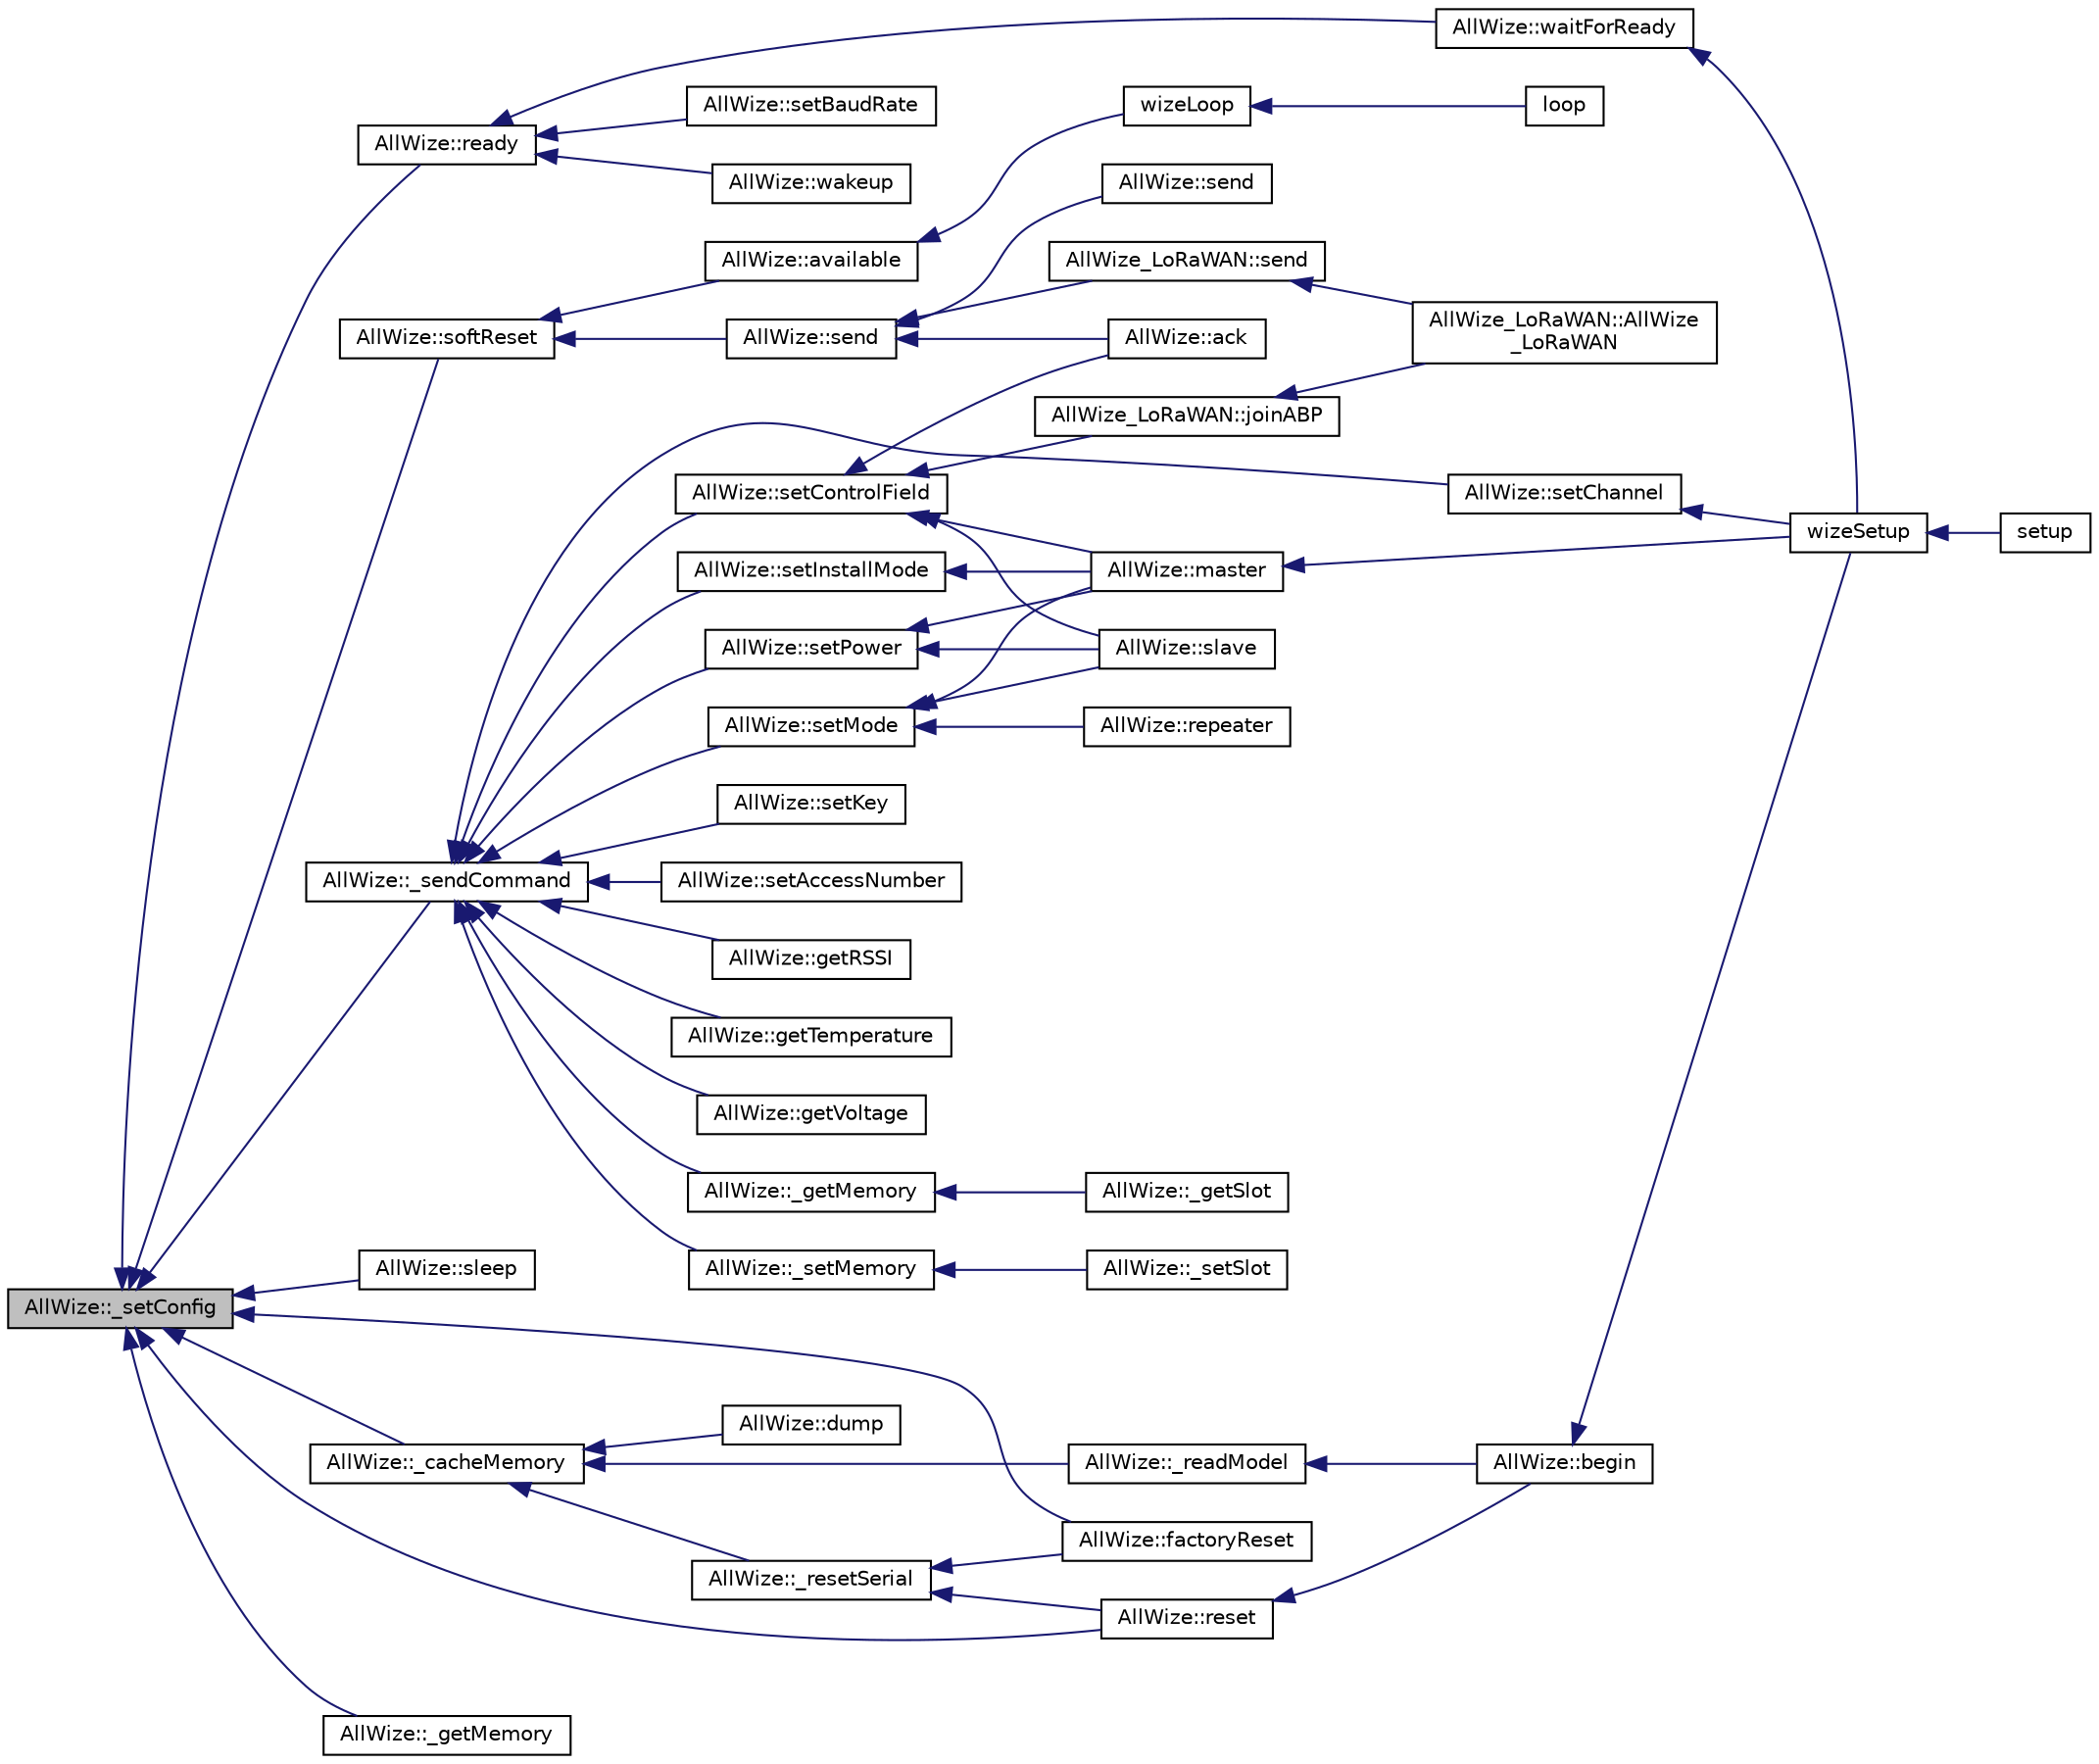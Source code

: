 digraph "AllWize::_setConfig"
{
  edge [fontname="Helvetica",fontsize="10",labelfontname="Helvetica",labelfontsize="10"];
  node [fontname="Helvetica",fontsize="10",shape=record];
  rankdir="LR";
  Node554 [label="AllWize::_setConfig",height=0.2,width=0.4,color="black", fillcolor="grey75", style="filled", fontcolor="black"];
  Node554 -> Node555 [dir="back",color="midnightblue",fontsize="10",style="solid",fontname="Helvetica"];
  Node555 [label="AllWize::reset",height=0.2,width=0.4,color="black", fillcolor="white", style="filled",URL="$classAllWize.html#a8ea0b58caedcde0af56ffc5547cb84a3",tooltip="Resets the radio module. "];
  Node555 -> Node556 [dir="back",color="midnightblue",fontsize="10",style="solid",fontname="Helvetica"];
  Node556 [label="AllWize::begin",height=0.2,width=0.4,color="black", fillcolor="white", style="filled",URL="$classAllWize.html#a221a7145fd37d4c5fccb786a74d9ceaa",tooltip="Inits the module communications. "];
  Node556 -> Node557 [dir="back",color="midnightblue",fontsize="10",style="solid",fontname="Helvetica"];
  Node557 [label="wizeSetup",height=0.2,width=0.4,color="black", fillcolor="white", style="filled",URL="$wize_8h.html#a6bd811aed13d28451110ad176dabf3c4"];
  Node557 -> Node558 [dir="back",color="midnightblue",fontsize="10",style="solid",fontname="Helvetica"];
  Node558 [label="setup",height=0.2,width=0.4,color="black", fillcolor="white", style="filled",URL="$main_8cpp.html#a4fc01d736fe50cf5b977f755b675f11d"];
  Node554 -> Node559 [dir="back",color="midnightblue",fontsize="10",style="solid",fontname="Helvetica"];
  Node559 [label="AllWize::softReset",height=0.2,width=0.4,color="black", fillcolor="white", style="filled",URL="$classAllWize.html#aa22cb94ed64656f3ba3aef64c566e708",tooltip="Cleans the RX/TX line. "];
  Node559 -> Node560 [dir="back",color="midnightblue",fontsize="10",style="solid",fontname="Helvetica"];
  Node560 [label="AllWize::send",height=0.2,width=0.4,color="black", fillcolor="white", style="filled",URL="$classAllWize.html#aa2841d5e0db15785559d4bb474b76f1d",tooltip="Sends a byte array. "];
  Node560 -> Node561 [dir="back",color="midnightblue",fontsize="10",style="solid",fontname="Helvetica"];
  Node561 [label="AllWize::send",height=0.2,width=0.4,color="black", fillcolor="white", style="filled",URL="$classAllWize.html#abaf41b1ea4c1ffe08c65be9612a58639",tooltip="Sends c-string. "];
  Node560 -> Node562 [dir="back",color="midnightblue",fontsize="10",style="solid",fontname="Helvetica"];
  Node562 [label="AllWize::ack",height=0.2,width=0.4,color="black", fillcolor="white", style="filled",URL="$classAllWize.html#a4e471ab83ad5bb3b04d0f6361c636172",tooltip="Sends an ACK. "];
  Node560 -> Node563 [dir="back",color="midnightblue",fontsize="10",style="solid",fontname="Helvetica"];
  Node563 [label="AllWize_LoRaWAN::send",height=0.2,width=0.4,color="black", fillcolor="white", style="filled",URL="$classAllWize__LoRaWAN.html#a99faabcc5e67ed0a2dfde556f9025fcd",tooltip="Function to assemble and send a LoRaWAN package. "];
  Node563 -> Node564 [dir="back",color="midnightblue",fontsize="10",style="solid",fontname="Helvetica"];
  Node564 [label="AllWize_LoRaWAN::AllWize\l_LoRaWAN",height=0.2,width=0.4,color="black", fillcolor="white", style="filled",URL="$classAllWize__LoRaWAN.html#ac5b05857f081334c65f538e1625af1fc"];
  Node559 -> Node565 [dir="back",color="midnightblue",fontsize="10",style="solid",fontname="Helvetica"];
  Node565 [label="AllWize::available",height=0.2,width=0.4,color="black", fillcolor="white", style="filled",URL="$classAllWize.html#ae75c391473baf8107cae11f2134b7316",tooltip="Returns true if a new message has been received and decoded This method has to be called in the main ..."];
  Node565 -> Node566 [dir="back",color="midnightblue",fontsize="10",style="solid",fontname="Helvetica"];
  Node566 [label="wizeLoop",height=0.2,width=0.4,color="black", fillcolor="white", style="filled",URL="$wize_8h.html#af9253c855c25f3da04c29b2dbcda1ebd"];
  Node566 -> Node567 [dir="back",color="midnightblue",fontsize="10",style="solid",fontname="Helvetica"];
  Node567 [label="loop",height=0.2,width=0.4,color="black", fillcolor="white", style="filled",URL="$main_8cpp.html#afe461d27b9c48d5921c00d521181f12f"];
  Node554 -> Node568 [dir="back",color="midnightblue",fontsize="10",style="solid",fontname="Helvetica"];
  Node568 [label="AllWize::factoryReset",height=0.2,width=0.4,color="black", fillcolor="white", style="filled",URL="$classAllWize.html#a33273da3cd44bc21a930c6f572b902ba",tooltip="Resets the module to factory settings. "];
  Node554 -> Node569 [dir="back",color="midnightblue",fontsize="10",style="solid",fontname="Helvetica"];
  Node569 [label="AllWize::sleep",height=0.2,width=0.4,color="black", fillcolor="white", style="filled",URL="$classAllWize.html#a9e38bd627db0ad557551b66e1b9897c4",tooltip="Sets the radio module in sleep mode. "];
  Node554 -> Node570 [dir="back",color="midnightblue",fontsize="10",style="solid",fontname="Helvetica"];
  Node570 [label="AllWize::ready",height=0.2,width=0.4,color="black", fillcolor="white", style="filled",URL="$classAllWize.html#abc11db103b75ef6cf585c18cca13142c",tooltip="Test whether the radio module is ready or not. "];
  Node570 -> Node571 [dir="back",color="midnightblue",fontsize="10",style="solid",fontname="Helvetica"];
  Node571 [label="AllWize::wakeup",height=0.2,width=0.4,color="black", fillcolor="white", style="filled",URL="$classAllWize.html#a20b9250f67d5dc1914359ba8356b53f2",tooltip="Wakes up the radio from sleep mode. "];
  Node570 -> Node572 [dir="back",color="midnightblue",fontsize="10",style="solid",fontname="Helvetica"];
  Node572 [label="AllWize::waitForReady",height=0.2,width=0.4,color="black", fillcolor="white", style="filled",URL="$classAllWize.html#ac9921fd74e29e23c3c7cb237c2e34086",tooltip="Waits for timeout millis for the module to be ready. "];
  Node572 -> Node557 [dir="back",color="midnightblue",fontsize="10",style="solid",fontname="Helvetica"];
  Node570 -> Node573 [dir="back",color="midnightblue",fontsize="10",style="solid",fontname="Helvetica"];
  Node573 [label="AllWize::setBaudRate",height=0.2,width=0.4,color="black", fillcolor="white", style="filled",URL="$classAllWize.html#aed088a11b03ac4ffd99036dec2591dfe",tooltip="Sets the UART baud rate, requires reset to take effect. "];
  Node554 -> Node574 [dir="back",color="midnightblue",fontsize="10",style="solid",fontname="Helvetica"];
  Node574 [label="AllWize::_sendCommand",height=0.2,width=0.4,color="black", fillcolor="white", style="filled",URL="$classAllWize.html#aa396ffb4a719730440575425c981adef",tooltip="Sends a command with the given data. "];
  Node574 -> Node575 [dir="back",color="midnightblue",fontsize="10",style="solid",fontname="Helvetica"];
  Node575 [label="AllWize::setChannel",height=0.2,width=0.4,color="black", fillcolor="white", style="filled",URL="$classAllWize.html#a9923767d522f096380a594d7f4bbd828",tooltip="Sets the communications channel (for MBUS_MODE_R2 only) "];
  Node575 -> Node557 [dir="back",color="midnightblue",fontsize="10",style="solid",fontname="Helvetica"];
  Node574 -> Node576 [dir="back",color="midnightblue",fontsize="10",style="solid",fontname="Helvetica"];
  Node576 [label="AllWize::setPower",height=0.2,width=0.4,color="black", fillcolor="white", style="filled",URL="$classAllWize.html#a0982b5aa67cb6a8ef098b33cc9894004",tooltip="Sets the RF power. "];
  Node576 -> Node577 [dir="back",color="midnightblue",fontsize="10",style="solid",fontname="Helvetica"];
  Node577 [label="AllWize::master",height=0.2,width=0.4,color="black", fillcolor="white", style="filled",URL="$classAllWize.html#a4bc5852f9e7b1b561d58824c9cdc25c9",tooltip="Sets the module in master mode. "];
  Node577 -> Node557 [dir="back",color="midnightblue",fontsize="10",style="solid",fontname="Helvetica"];
  Node576 -> Node578 [dir="back",color="midnightblue",fontsize="10",style="solid",fontname="Helvetica"];
  Node578 [label="AllWize::slave",height=0.2,width=0.4,color="black", fillcolor="white", style="filled",URL="$classAllWize.html#a04923626b08d628f4fa4ecef2f424f88",tooltip="Sets the module in slave mode. "];
  Node574 -> Node579 [dir="back",color="midnightblue",fontsize="10",style="solid",fontname="Helvetica"];
  Node579 [label="AllWize::setMode",height=0.2,width=0.4,color="black", fillcolor="white", style="filled",URL="$classAllWize.html#acfb7c6ac04ef8cefd4bc472bff2f1ee0",tooltip="Sets the module in one of the available MBus modes. "];
  Node579 -> Node577 [dir="back",color="midnightblue",fontsize="10",style="solid",fontname="Helvetica"];
  Node579 -> Node578 [dir="back",color="midnightblue",fontsize="10",style="solid",fontname="Helvetica"];
  Node579 -> Node580 [dir="back",color="midnightblue",fontsize="10",style="solid",fontname="Helvetica"];
  Node580 [label="AllWize::repeater",height=0.2,width=0.4,color="black", fillcolor="white", style="filled",URL="$classAllWize.html#a5c455d5592a76becb86dc80ecc60e318",tooltip="Sets the module in repeater mode. "];
  Node574 -> Node581 [dir="back",color="midnightblue",fontsize="10",style="solid",fontname="Helvetica"];
  Node581 [label="AllWize::setControlField",height=0.2,width=0.4,color="black", fillcolor="white", style="filled",URL="$classAllWize.html#aedb6eec9766105625527f4895dffb8f3",tooltip="Sets the control field value. "];
  Node581 -> Node577 [dir="back",color="midnightblue",fontsize="10",style="solid",fontname="Helvetica"];
  Node581 -> Node578 [dir="back",color="midnightblue",fontsize="10",style="solid",fontname="Helvetica"];
  Node581 -> Node562 [dir="back",color="midnightblue",fontsize="10",style="solid",fontname="Helvetica"];
  Node581 -> Node582 [dir="back",color="midnightblue",fontsize="10",style="solid",fontname="Helvetica"];
  Node582 [label="AllWize_LoRaWAN::joinABP",height=0.2,width=0.4,color="black", fillcolor="white", style="filled",URL="$classAllWize__LoRaWAN.html#a744997b05e64e223306d6a4b737d5d18",tooltip="Stores the application and network keys for ABP activation. "];
  Node582 -> Node564 [dir="back",color="midnightblue",fontsize="10",style="solid",fontname="Helvetica"];
  Node574 -> Node583 [dir="back",color="midnightblue",fontsize="10",style="solid",fontname="Helvetica"];
  Node583 [label="AllWize::setInstallMode",height=0.2,width=0.4,color="black", fillcolor="white", style="filled",URL="$classAllWize.html#ab4907595aa6aa98fd7144fd81ee92c71",tooltip="Sets the module in one of the available operations modes. "];
  Node583 -> Node577 [dir="back",color="midnightblue",fontsize="10",style="solid",fontname="Helvetica"];
  Node574 -> Node584 [dir="back",color="midnightblue",fontsize="10",style="solid",fontname="Helvetica"];
  Node584 [label="AllWize::setKey",height=0.2,width=0.4,color="black", fillcolor="white", style="filled",URL="$classAllWize.html#a451f2afd2c9a41ffa3fb3eaf8fd89023",tooltip="Sets the default encryption key. "];
  Node574 -> Node585 [dir="back",color="midnightblue",fontsize="10",style="solid",fontname="Helvetica"];
  Node585 [label="AllWize::setAccessNumber",height=0.2,width=0.4,color="black", fillcolor="white", style="filled",URL="$classAllWize.html#ae44ffec387467a6d58848e3097b0a3fc",tooltip="Sets new/specific access number. "];
  Node574 -> Node586 [dir="back",color="midnightblue",fontsize="10",style="solid",fontname="Helvetica"];
  Node586 [label="AllWize::getRSSI",height=0.2,width=0.4,color="black", fillcolor="white", style="filled",URL="$classAllWize.html#aa47617afc6afa09cb941992b60afd48b",tooltip="Returns the RSSI of the last valid packet received TODO: values do not seem right and are not the sam..."];
  Node574 -> Node587 [dir="back",color="midnightblue",fontsize="10",style="solid",fontname="Helvetica"];
  Node587 [label="AllWize::getTemperature",height=0.2,width=0.4,color="black", fillcolor="white", style="filled",URL="$classAllWize.html#a6813b95f24544b78287954fed8d2fa60",tooltip="Returns the internal temperature of the module. "];
  Node574 -> Node588 [dir="back",color="midnightblue",fontsize="10",style="solid",fontname="Helvetica"];
  Node588 [label="AllWize::getVoltage",height=0.2,width=0.4,color="black", fillcolor="white", style="filled",URL="$classAllWize.html#ad9bab2839e1df0359edcecdc1287221d",tooltip="Returns the internal voltage of the module. "];
  Node574 -> Node589 [dir="back",color="midnightblue",fontsize="10",style="solid",fontname="Helvetica"];
  Node589 [label="AllWize::_getMemory",height=0.2,width=0.4,color="black", fillcolor="white", style="filled",URL="$classAllWize.html#a34b0c983476c007f65c9da0501a4037d",tooltip="Returns the contents of memory address. "];
  Node589 -> Node590 [dir="back",color="midnightblue",fontsize="10",style="solid",fontname="Helvetica"];
  Node590 [label="AllWize::_getSlot",height=0.2,width=0.4,color="black", fillcolor="white", style="filled",URL="$classAllWize.html#ac0142644d1c9f69b4c66ee2b5bfc5d82",tooltip="Returns the contents of consecutive memory addresses. "];
  Node574 -> Node591 [dir="back",color="midnightblue",fontsize="10",style="solid",fontname="Helvetica"];
  Node591 [label="AllWize::_setMemory",height=0.2,width=0.4,color="black", fillcolor="white", style="filled",URL="$classAllWize.html#a1ea5bba23570f50e5326108f31c00050",tooltip="Sets non-volatile memory contents starting from given address. "];
  Node591 -> Node592 [dir="back",color="midnightblue",fontsize="10",style="solid",fontname="Helvetica"];
  Node592 [label="AllWize::_setSlot",height=0.2,width=0.4,color="black", fillcolor="white", style="filled",URL="$classAllWize.html#a2f7904041e91637ddf0cd56c6f8831ae",tooltip="Sets non-volatile memory contents starting from given address. "];
  Node554 -> Node593 [dir="back",color="midnightblue",fontsize="10",style="solid",fontname="Helvetica"];
  Node593 [label="AllWize::_cacheMemory",height=0.2,width=0.4,color="black", fillcolor="white", style="filled",URL="$classAllWize.html#a66d3d78edddcc8dfde0cfb1b6deec56e",tooltip="Reads and caches the module memory. "];
  Node593 -> Node594 [dir="back",color="midnightblue",fontsize="10",style="solid",fontname="Helvetica"];
  Node594 [label="AllWize::_resetSerial",height=0.2,width=0.4,color="black", fillcolor="white", style="filled",URL="$classAllWize.html#a49c6e7f221248b0f3a20247346da21f8",tooltip="Resets the serial object. "];
  Node594 -> Node555 [dir="back",color="midnightblue",fontsize="10",style="solid",fontname="Helvetica"];
  Node594 -> Node568 [dir="back",color="midnightblue",fontsize="10",style="solid",fontname="Helvetica"];
  Node593 -> Node595 [dir="back",color="midnightblue",fontsize="10",style="solid",fontname="Helvetica"];
  Node595 [label="AllWize::dump",height=0.2,width=0.4,color="black", fillcolor="white", style="filled",URL="$classAllWize.html#a97bd049b28f17fcb7fbad99f9d42c790",tooltip="Dumps the current memory configuration to the given stream. "];
  Node593 -> Node596 [dir="back",color="midnightblue",fontsize="10",style="solid",fontname="Helvetica"];
  Node596 [label="AllWize::_readModel",height=0.2,width=0.4,color="black", fillcolor="white", style="filled",URL="$classAllWize.html#ae8c87383e24fc244c5f90c204b813564",tooltip="Searches for the module model. "];
  Node596 -> Node556 [dir="back",color="midnightblue",fontsize="10",style="solid",fontname="Helvetica"];
  Node554 -> Node597 [dir="back",color="midnightblue",fontsize="10",style="solid",fontname="Helvetica"];
  Node597 [label="AllWize::_getMemory",height=0.2,width=0.4,color="black", fillcolor="white", style="filled",URL="$classAllWize.html#a02b15aea0053d11c206973706df9f4a0",tooltip="Returns the contents of consecutive memory addresses. "];
}
